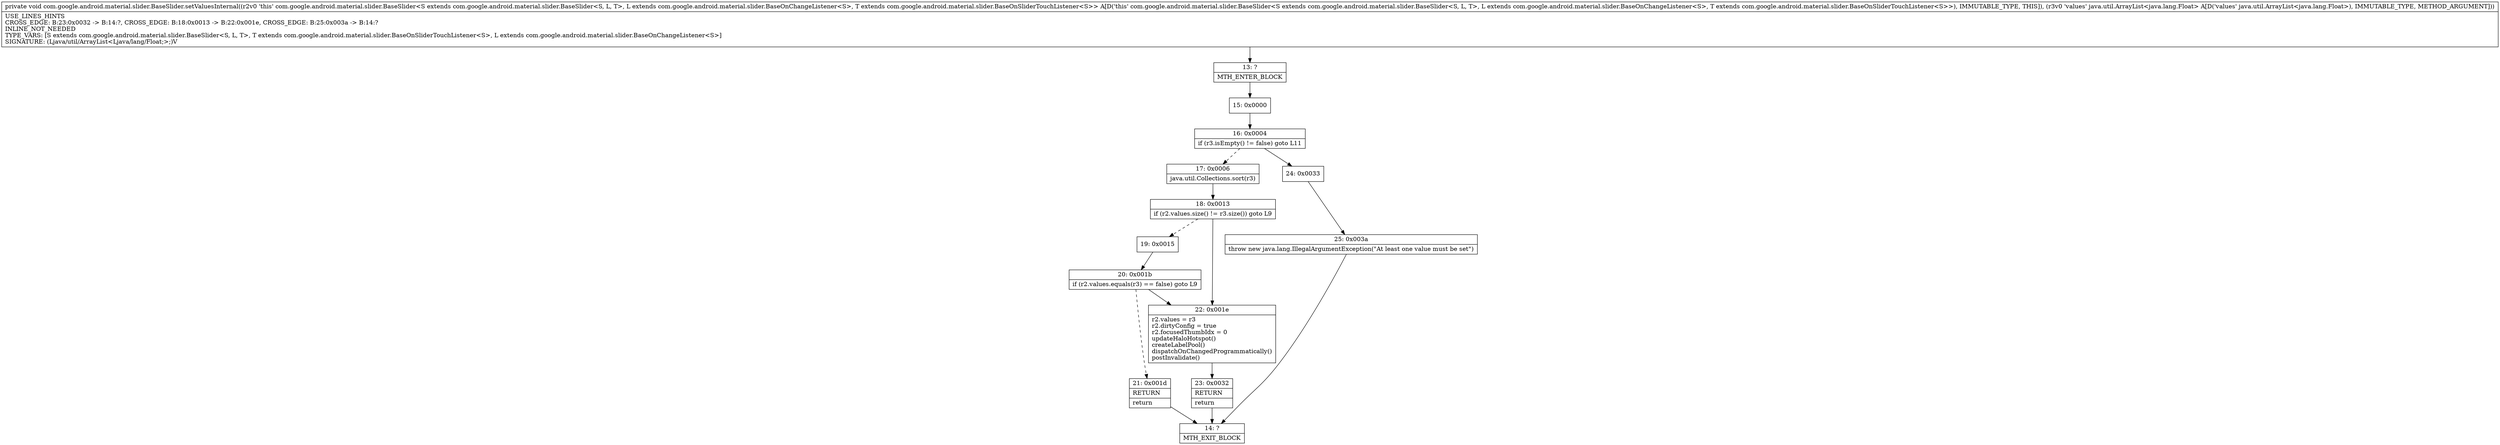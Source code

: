 digraph "CFG forcom.google.android.material.slider.BaseSlider.setValuesInternal(Ljava\/util\/ArrayList;)V" {
Node_13 [shape=record,label="{13\:\ ?|MTH_ENTER_BLOCK\l}"];
Node_15 [shape=record,label="{15\:\ 0x0000}"];
Node_16 [shape=record,label="{16\:\ 0x0004|if (r3.isEmpty() != false) goto L11\l}"];
Node_17 [shape=record,label="{17\:\ 0x0006|java.util.Collections.sort(r3)\l}"];
Node_18 [shape=record,label="{18\:\ 0x0013|if (r2.values.size() != r3.size()) goto L9\l}"];
Node_19 [shape=record,label="{19\:\ 0x0015}"];
Node_20 [shape=record,label="{20\:\ 0x001b|if (r2.values.equals(r3) == false) goto L9\l}"];
Node_21 [shape=record,label="{21\:\ 0x001d|RETURN\l|return\l}"];
Node_14 [shape=record,label="{14\:\ ?|MTH_EXIT_BLOCK\l}"];
Node_22 [shape=record,label="{22\:\ 0x001e|r2.values = r3\lr2.dirtyConfig = true\lr2.focusedThumbIdx = 0\lupdateHaloHotspot()\lcreateLabelPool()\ldispatchOnChangedProgrammatically()\lpostInvalidate()\l}"];
Node_23 [shape=record,label="{23\:\ 0x0032|RETURN\l|return\l}"];
Node_24 [shape=record,label="{24\:\ 0x0033}"];
Node_25 [shape=record,label="{25\:\ 0x003a|throw new java.lang.IllegalArgumentException(\"At least one value must be set\")\l}"];
MethodNode[shape=record,label="{private void com.google.android.material.slider.BaseSlider.setValuesInternal((r2v0 'this' com.google.android.material.slider.BaseSlider\<S extends com.google.android.material.slider.BaseSlider\<S, L, T\>, L extends com.google.android.material.slider.BaseOnChangeListener\<S\>, T extends com.google.android.material.slider.BaseOnSliderTouchListener\<S\>\> A[D('this' com.google.android.material.slider.BaseSlider\<S extends com.google.android.material.slider.BaseSlider\<S, L, T\>, L extends com.google.android.material.slider.BaseOnChangeListener\<S\>, T extends com.google.android.material.slider.BaseOnSliderTouchListener\<S\>\>), IMMUTABLE_TYPE, THIS]), (r3v0 'values' java.util.ArrayList\<java.lang.Float\> A[D('values' java.util.ArrayList\<java.lang.Float\>), IMMUTABLE_TYPE, METHOD_ARGUMENT]))  | USE_LINES_HINTS\lCROSS_EDGE: B:23:0x0032 \-\> B:14:?, CROSS_EDGE: B:18:0x0013 \-\> B:22:0x001e, CROSS_EDGE: B:25:0x003a \-\> B:14:?\lINLINE_NOT_NEEDED\lTYPE_VARS: [S extends com.google.android.material.slider.BaseSlider\<S, L, T\>, T extends com.google.android.material.slider.BaseOnSliderTouchListener\<S\>, L extends com.google.android.material.slider.BaseOnChangeListener\<S\>]\lSIGNATURE: (Ljava\/util\/ArrayList\<Ljava\/lang\/Float;\>;)V\l}"];
MethodNode -> Node_13;Node_13 -> Node_15;
Node_15 -> Node_16;
Node_16 -> Node_17[style=dashed];
Node_16 -> Node_24;
Node_17 -> Node_18;
Node_18 -> Node_19[style=dashed];
Node_18 -> Node_22;
Node_19 -> Node_20;
Node_20 -> Node_21[style=dashed];
Node_20 -> Node_22;
Node_21 -> Node_14;
Node_22 -> Node_23;
Node_23 -> Node_14;
Node_24 -> Node_25;
Node_25 -> Node_14;
}

